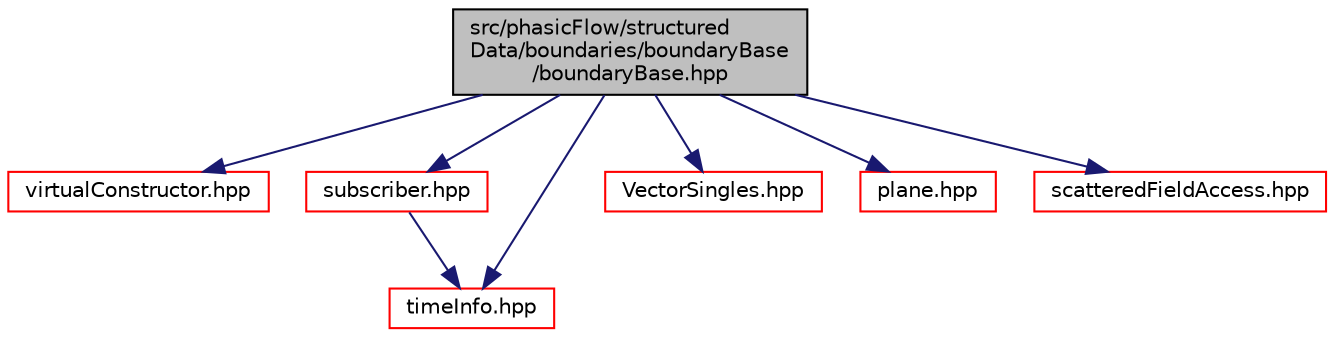 digraph "src/phasicFlow/structuredData/boundaries/boundaryBase/boundaryBase.hpp"
{
 // LATEX_PDF_SIZE
  edge [fontname="Helvetica",fontsize="10",labelfontname="Helvetica",labelfontsize="10"];
  node [fontname="Helvetica",fontsize="10",shape=record];
  Node1 [label="src/phasicFlow/structured\lData/boundaries/boundaryBase\l/boundaryBase.hpp",height=0.2,width=0.4,color="black", fillcolor="grey75", style="filled", fontcolor="black",tooltip=" "];
  Node1 -> Node2 [color="midnightblue",fontsize="10",style="solid",fontname="Helvetica"];
  Node2 [label="virtualConstructor.hpp",height=0.2,width=0.4,color="red", fillcolor="white", style="filled",URL="$virtualConstructor_8hpp.html",tooltip=" "];
  Node1 -> Node40 [color="midnightblue",fontsize="10",style="solid",fontname="Helvetica"];
  Node40 [label="subscriber.hpp",height=0.2,width=0.4,color="red", fillcolor="white", style="filled",URL="$subscriber_8hpp.html",tooltip=" "];
  Node40 -> Node47 [color="midnightblue",fontsize="10",style="solid",fontname="Helvetica"];
  Node47 [label="timeInfo.hpp",height=0.2,width=0.4,color="red", fillcolor="white", style="filled",URL="$timeInfo_8hpp.html",tooltip=" "];
  Node1 -> Node48 [color="midnightblue",fontsize="10",style="solid",fontname="Helvetica"];
  Node48 [label="VectorSingles.hpp",height=0.2,width=0.4,color="red", fillcolor="white", style="filled",URL="$VectorSingles_8hpp.html",tooltip=" "];
  Node1 -> Node98 [color="midnightblue",fontsize="10",style="solid",fontname="Helvetica"];
  Node98 [label="plane.hpp",height=0.2,width=0.4,color="red", fillcolor="white", style="filled",URL="$plane_8hpp.html",tooltip=" "];
  Node1 -> Node101 [color="midnightblue",fontsize="10",style="solid",fontname="Helvetica"];
  Node101 [label="scatteredFieldAccess.hpp",height=0.2,width=0.4,color="red", fillcolor="white", style="filled",URL="$scatteredFieldAccess_8hpp.html",tooltip=" "];
  Node1 -> Node47 [color="midnightblue",fontsize="10",style="solid",fontname="Helvetica"];
}
